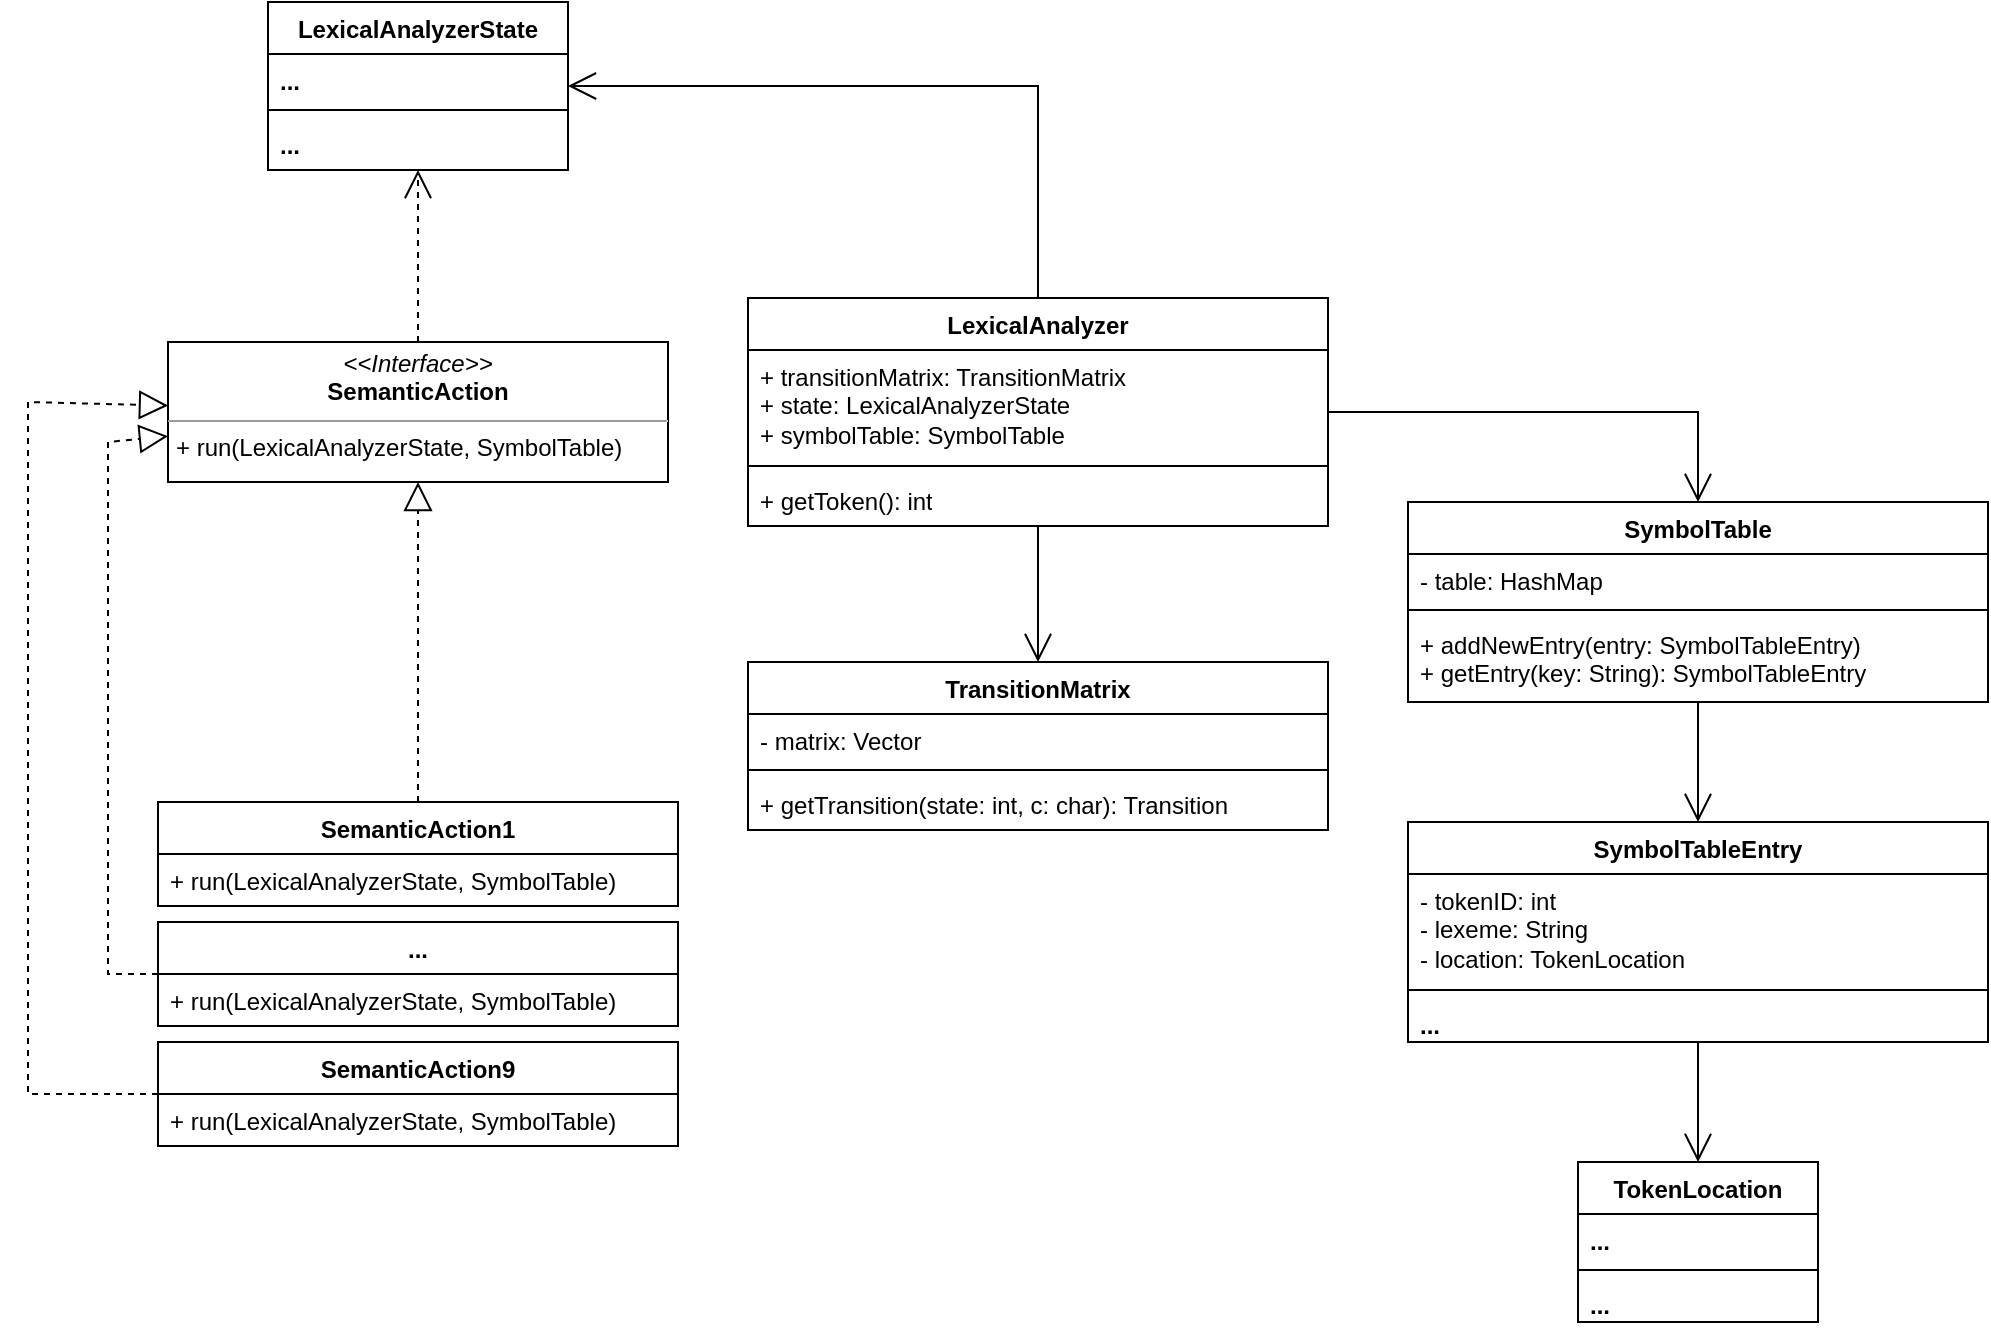<mxfile version="21.7.5" type="device">
  <diagram name="Page-1" id="ew41dSETAx2gVhHEuHSO">
    <mxGraphModel dx="1674" dy="844" grid="1" gridSize="10" guides="1" tooltips="1" connect="1" arrows="1" fold="1" page="1" pageScale="1" pageWidth="850" pageHeight="1100" math="0" shadow="0">
      <root>
        <mxCell id="0" />
        <mxCell id="1" parent="0" />
        <mxCell id="ytdvgjBJLJZFRaAoDnim-1" value="LexicalAnalyzer" style="swimlane;fontStyle=1;align=center;verticalAlign=top;childLayout=stackLayout;horizontal=1;startSize=26;horizontalStack=0;resizeParent=1;resizeParentMax=0;resizeLast=0;collapsible=1;marginBottom=0;whiteSpace=wrap;html=1;" vertex="1" parent="1">
          <mxGeometry x="400" y="308" width="290" height="114" as="geometry" />
        </mxCell>
        <mxCell id="ytdvgjBJLJZFRaAoDnim-2" value="+ transitionMatrix: TransitionMatrix&lt;br&gt;+ state:&amp;nbsp;LexicalAnalyzerState&lt;br&gt;+&amp;nbsp;symbolTable:&amp;nbsp;SymbolTable" style="text;strokeColor=none;fillColor=none;align=left;verticalAlign=top;spacingLeft=4;spacingRight=4;overflow=hidden;rotatable=0;points=[[0,0.5],[1,0.5]];portConstraint=eastwest;whiteSpace=wrap;html=1;" vertex="1" parent="ytdvgjBJLJZFRaAoDnim-1">
          <mxGeometry y="26" width="290" height="54" as="geometry" />
        </mxCell>
        <mxCell id="ytdvgjBJLJZFRaAoDnim-3" value="" style="line;strokeWidth=1;fillColor=none;align=left;verticalAlign=middle;spacingTop=-1;spacingLeft=3;spacingRight=3;rotatable=0;labelPosition=right;points=[];portConstraint=eastwest;strokeColor=inherit;" vertex="1" parent="ytdvgjBJLJZFRaAoDnim-1">
          <mxGeometry y="80" width="290" height="8" as="geometry" />
        </mxCell>
        <mxCell id="ytdvgjBJLJZFRaAoDnim-4" value="+ getToken(): int" style="text;strokeColor=none;fillColor=none;align=left;verticalAlign=top;spacingLeft=4;spacingRight=4;overflow=hidden;rotatable=0;points=[[0,0.5],[1,0.5]];portConstraint=eastwest;whiteSpace=wrap;html=1;" vertex="1" parent="ytdvgjBJLJZFRaAoDnim-1">
          <mxGeometry y="88" width="290" height="26" as="geometry" />
        </mxCell>
        <mxCell id="ytdvgjBJLJZFRaAoDnim-5" value="&lt;p style=&quot;margin:0px;margin-top:4px;text-align:center;&quot;&gt;&lt;i&gt;&amp;lt;&amp;lt;Interface&amp;gt;&amp;gt;&lt;/i&gt;&lt;br&gt;&lt;b&gt;SemanticAction&lt;/b&gt;&lt;/p&gt;&lt;hr size=&quot;1&quot;&gt;&lt;p style=&quot;margin:0px;margin-left:4px;&quot;&gt;+ run(LexicalAnalyzerState, SymbolTable)&lt;/p&gt;" style="verticalAlign=top;align=left;overflow=fill;fontSize=12;fontFamily=Helvetica;html=1;whiteSpace=wrap;" vertex="1" parent="1">
          <mxGeometry x="110" y="330" width="250" height="70" as="geometry" />
        </mxCell>
        <mxCell id="ytdvgjBJLJZFRaAoDnim-6" value="SemanticAction1" style="swimlane;fontStyle=1;align=center;verticalAlign=top;childLayout=stackLayout;horizontal=1;startSize=26;horizontalStack=0;resizeParent=1;resizeParentMax=0;resizeLast=0;collapsible=1;marginBottom=0;whiteSpace=wrap;html=1;" vertex="1" parent="1">
          <mxGeometry x="105" y="560" width="260" height="52" as="geometry" />
        </mxCell>
        <mxCell id="ytdvgjBJLJZFRaAoDnim-9" value="+ run(LexicalAnalyzerState, SymbolTable)" style="text;strokeColor=none;fillColor=none;align=left;verticalAlign=top;spacingLeft=4;spacingRight=4;overflow=hidden;rotatable=0;points=[[0,0.5],[1,0.5]];portConstraint=eastwest;whiteSpace=wrap;html=1;" vertex="1" parent="ytdvgjBJLJZFRaAoDnim-6">
          <mxGeometry y="26" width="260" height="26" as="geometry" />
        </mxCell>
        <mxCell id="ytdvgjBJLJZFRaAoDnim-10" value="SemanticAction9" style="swimlane;fontStyle=1;align=center;verticalAlign=top;childLayout=stackLayout;horizontal=1;startSize=26;horizontalStack=0;resizeParent=1;resizeParentMax=0;resizeLast=0;collapsible=1;marginBottom=0;whiteSpace=wrap;html=1;" vertex="1" parent="1">
          <mxGeometry x="105" y="680" width="260" height="52" as="geometry" />
        </mxCell>
        <mxCell id="ytdvgjBJLJZFRaAoDnim-11" value="+ run(LexicalAnalyzerState, SymbolTable)" style="text;strokeColor=none;fillColor=none;align=left;verticalAlign=top;spacingLeft=4;spacingRight=4;overflow=hidden;rotatable=0;points=[[0,0.5],[1,0.5]];portConstraint=eastwest;whiteSpace=wrap;html=1;" vertex="1" parent="ytdvgjBJLJZFRaAoDnim-10">
          <mxGeometry y="26" width="260" height="26" as="geometry" />
        </mxCell>
        <mxCell id="ytdvgjBJLJZFRaAoDnim-12" value="..." style="swimlane;fontStyle=1;align=center;verticalAlign=top;childLayout=stackLayout;horizontal=1;startSize=26;horizontalStack=0;resizeParent=1;resizeParentMax=0;resizeLast=0;collapsible=1;marginBottom=0;whiteSpace=wrap;html=1;" vertex="1" parent="1">
          <mxGeometry x="105" y="620" width="260" height="52" as="geometry" />
        </mxCell>
        <mxCell id="ytdvgjBJLJZFRaAoDnim-13" value="+ run(LexicalAnalyzerState, SymbolTable)" style="text;strokeColor=none;fillColor=none;align=left;verticalAlign=top;spacingLeft=4;spacingRight=4;overflow=hidden;rotatable=0;points=[[0,0.5],[1,0.5]];portConstraint=eastwest;whiteSpace=wrap;html=1;" vertex="1" parent="ytdvgjBJLJZFRaAoDnim-12">
          <mxGeometry y="26" width="260" height="26" as="geometry" />
        </mxCell>
        <mxCell id="ytdvgjBJLJZFRaAoDnim-14" value="" style="endArrow=block;dashed=1;endFill=0;endSize=12;html=1;rounded=0;" edge="1" parent="1" source="ytdvgjBJLJZFRaAoDnim-6" target="ytdvgjBJLJZFRaAoDnim-5">
          <mxGeometry width="160" relative="1" as="geometry">
            <mxPoint x="310" y="490" as="sourcePoint" />
            <mxPoint x="470" y="490" as="targetPoint" />
          </mxGeometry>
        </mxCell>
        <mxCell id="ytdvgjBJLJZFRaAoDnim-15" value="" style="endArrow=block;dashed=1;endFill=0;endSize=12;html=1;rounded=0;" edge="1" parent="1" source="ytdvgjBJLJZFRaAoDnim-12" target="ytdvgjBJLJZFRaAoDnim-5">
          <mxGeometry width="160" relative="1" as="geometry">
            <mxPoint x="245" y="570" as="sourcePoint" />
            <mxPoint x="245" y="430" as="targetPoint" />
            <Array as="points">
              <mxPoint x="80" y="646" />
              <mxPoint x="80" y="380" />
            </Array>
          </mxGeometry>
        </mxCell>
        <mxCell id="ytdvgjBJLJZFRaAoDnim-16" value="" style="endArrow=block;dashed=1;endFill=0;endSize=12;html=1;rounded=0;" edge="1" parent="1" source="ytdvgjBJLJZFRaAoDnim-10" target="ytdvgjBJLJZFRaAoDnim-5">
          <mxGeometry width="160" relative="1" as="geometry">
            <mxPoint x="245" y="570" as="sourcePoint" />
            <mxPoint x="245" y="430" as="targetPoint" />
            <Array as="points">
              <mxPoint x="40" y="706" />
              <mxPoint x="40" y="360" />
            </Array>
          </mxGeometry>
        </mxCell>
        <mxCell id="ytdvgjBJLJZFRaAoDnim-17" value="TransitionMatrix" style="swimlane;fontStyle=1;align=center;verticalAlign=top;childLayout=stackLayout;horizontal=1;startSize=26;horizontalStack=0;resizeParent=1;resizeParentMax=0;resizeLast=0;collapsible=1;marginBottom=0;whiteSpace=wrap;html=1;" vertex="1" parent="1">
          <mxGeometry x="400" y="490" width="290" height="84" as="geometry" />
        </mxCell>
        <mxCell id="ytdvgjBJLJZFRaAoDnim-18" value="- matrix: Vector" style="text;strokeColor=none;fillColor=none;align=left;verticalAlign=top;spacingLeft=4;spacingRight=4;overflow=hidden;rotatable=0;points=[[0,0.5],[1,0.5]];portConstraint=eastwest;whiteSpace=wrap;html=1;" vertex="1" parent="ytdvgjBJLJZFRaAoDnim-17">
          <mxGeometry y="26" width="290" height="24" as="geometry" />
        </mxCell>
        <mxCell id="ytdvgjBJLJZFRaAoDnim-19" value="" style="line;strokeWidth=1;fillColor=none;align=left;verticalAlign=middle;spacingTop=-1;spacingLeft=3;spacingRight=3;rotatable=0;labelPosition=right;points=[];portConstraint=eastwest;strokeColor=inherit;" vertex="1" parent="ytdvgjBJLJZFRaAoDnim-17">
          <mxGeometry y="50" width="290" height="8" as="geometry" />
        </mxCell>
        <mxCell id="ytdvgjBJLJZFRaAoDnim-20" value="+ getTransition(state: int, c: char): Transition" style="text;strokeColor=none;fillColor=none;align=left;verticalAlign=top;spacingLeft=4;spacingRight=4;overflow=hidden;rotatable=0;points=[[0,0.5],[1,0.5]];portConstraint=eastwest;whiteSpace=wrap;html=1;" vertex="1" parent="ytdvgjBJLJZFRaAoDnim-17">
          <mxGeometry y="58" width="290" height="26" as="geometry" />
        </mxCell>
        <mxCell id="ytdvgjBJLJZFRaAoDnim-21" value="LexicalAnalyzerState" style="swimlane;fontStyle=1;align=center;verticalAlign=top;childLayout=stackLayout;horizontal=1;startSize=26;horizontalStack=0;resizeParent=1;resizeParentMax=0;resizeLast=0;collapsible=1;marginBottom=0;whiteSpace=wrap;html=1;" vertex="1" parent="1">
          <mxGeometry x="160" y="160" width="150" height="84" as="geometry" />
        </mxCell>
        <mxCell id="ytdvgjBJLJZFRaAoDnim-22" value="&lt;b&gt;...&lt;/b&gt;" style="text;strokeColor=none;fillColor=none;align=left;verticalAlign=top;spacingLeft=4;spacingRight=4;overflow=hidden;rotatable=0;points=[[0,0.5],[1,0.5]];portConstraint=eastwest;whiteSpace=wrap;html=1;" vertex="1" parent="ytdvgjBJLJZFRaAoDnim-21">
          <mxGeometry y="26" width="150" height="24" as="geometry" />
        </mxCell>
        <mxCell id="ytdvgjBJLJZFRaAoDnim-23" value="" style="line;strokeWidth=1;fillColor=none;align=left;verticalAlign=middle;spacingTop=-1;spacingLeft=3;spacingRight=3;rotatable=0;labelPosition=right;points=[];portConstraint=eastwest;strokeColor=inherit;" vertex="1" parent="ytdvgjBJLJZFRaAoDnim-21">
          <mxGeometry y="50" width="150" height="8" as="geometry" />
        </mxCell>
        <mxCell id="ytdvgjBJLJZFRaAoDnim-24" value="&lt;b&gt;...&lt;/b&gt;" style="text;strokeColor=none;fillColor=none;align=left;verticalAlign=top;spacingLeft=4;spacingRight=4;overflow=hidden;rotatable=0;points=[[0,0.5],[1,0.5]];portConstraint=eastwest;whiteSpace=wrap;html=1;" vertex="1" parent="ytdvgjBJLJZFRaAoDnim-21">
          <mxGeometry y="58" width="150" height="26" as="geometry" />
        </mxCell>
        <mxCell id="ytdvgjBJLJZFRaAoDnim-25" value="" style="endArrow=open;endSize=12;dashed=1;html=1;rounded=0;" edge="1" parent="1" source="ytdvgjBJLJZFRaAoDnim-5" target="ytdvgjBJLJZFRaAoDnim-21">
          <mxGeometry width="160" relative="1" as="geometry">
            <mxPoint x="350" y="380" as="sourcePoint" />
            <mxPoint x="510" y="380" as="targetPoint" />
          </mxGeometry>
        </mxCell>
        <mxCell id="ytdvgjBJLJZFRaAoDnim-26" value="" style="endArrow=open;endFill=1;endSize=12;html=1;rounded=0;" edge="1" parent="1" source="ytdvgjBJLJZFRaAoDnim-1" target="ytdvgjBJLJZFRaAoDnim-21">
          <mxGeometry width="160" relative="1" as="geometry">
            <mxPoint x="350" y="470" as="sourcePoint" />
            <mxPoint x="510" y="470" as="targetPoint" />
            <Array as="points">
              <mxPoint x="545" y="202" />
            </Array>
          </mxGeometry>
        </mxCell>
        <mxCell id="ytdvgjBJLJZFRaAoDnim-27" value="SymbolTable" style="swimlane;fontStyle=1;align=center;verticalAlign=top;childLayout=stackLayout;horizontal=1;startSize=26;horizontalStack=0;resizeParent=1;resizeParentMax=0;resizeLast=0;collapsible=1;marginBottom=0;whiteSpace=wrap;html=1;" vertex="1" parent="1">
          <mxGeometry x="730" y="410" width="290" height="100" as="geometry" />
        </mxCell>
        <mxCell id="ytdvgjBJLJZFRaAoDnim-28" value="- table: HashMap" style="text;strokeColor=none;fillColor=none;align=left;verticalAlign=top;spacingLeft=4;spacingRight=4;overflow=hidden;rotatable=0;points=[[0,0.5],[1,0.5]];portConstraint=eastwest;whiteSpace=wrap;html=1;" vertex="1" parent="ytdvgjBJLJZFRaAoDnim-27">
          <mxGeometry y="26" width="290" height="24" as="geometry" />
        </mxCell>
        <mxCell id="ytdvgjBJLJZFRaAoDnim-29" value="" style="line;strokeWidth=1;fillColor=none;align=left;verticalAlign=middle;spacingTop=-1;spacingLeft=3;spacingRight=3;rotatable=0;labelPosition=right;points=[];portConstraint=eastwest;strokeColor=inherit;" vertex="1" parent="ytdvgjBJLJZFRaAoDnim-27">
          <mxGeometry y="50" width="290" height="8" as="geometry" />
        </mxCell>
        <mxCell id="ytdvgjBJLJZFRaAoDnim-30" value="+ addNewEntry(entry:&amp;nbsp;SymbolTableEntry)&lt;br&gt;+ getEntry(key: String): SymbolTableEntry&lt;br&gt;&lt;div style=&quot;background-color:#2f2f2f;padding:0px 0px 0px 2px;&quot;&gt;&lt;div style=&quot;color: rgb(170, 170, 170); font-family: Consolas; font-size: 16pt;&quot;&gt;&lt;p style=&quot;background-color:#373737;margin:0;&quot;&gt;&lt;span style=&quot;color:#f9faf4;&quot;&gt;&lt;/span&gt;&lt;/p&gt;&lt;/div&gt;&lt;/div&gt;" style="text;strokeColor=none;fillColor=none;align=left;verticalAlign=top;spacingLeft=4;spacingRight=4;overflow=hidden;rotatable=0;points=[[0,0.5],[1,0.5]];portConstraint=eastwest;whiteSpace=wrap;html=1;" vertex="1" parent="ytdvgjBJLJZFRaAoDnim-27">
          <mxGeometry y="58" width="290" height="42" as="geometry" />
        </mxCell>
        <mxCell id="ytdvgjBJLJZFRaAoDnim-31" value="" style="endArrow=open;endFill=1;endSize=12;html=1;rounded=0;" edge="1" parent="1" source="ytdvgjBJLJZFRaAoDnim-1" target="ytdvgjBJLJZFRaAoDnim-27">
          <mxGeometry width="160" relative="1" as="geometry">
            <mxPoint x="554" y="318" as="sourcePoint" />
            <mxPoint x="390" y="222" as="targetPoint" />
            <Array as="points">
              <mxPoint x="875" y="365" />
            </Array>
          </mxGeometry>
        </mxCell>
        <mxCell id="ytdvgjBJLJZFRaAoDnim-32" value="" style="endArrow=open;endFill=1;endSize=12;html=1;rounded=0;" edge="1" parent="1" source="ytdvgjBJLJZFRaAoDnim-1" target="ytdvgjBJLJZFRaAoDnim-17">
          <mxGeometry width="160" relative="1" as="geometry">
            <mxPoint x="700" y="355" as="sourcePoint" />
            <mxPoint x="856" y="420" as="targetPoint" />
            <Array as="points" />
          </mxGeometry>
        </mxCell>
        <mxCell id="ytdvgjBJLJZFRaAoDnim-34" value="SymbolTableEntry" style="swimlane;fontStyle=1;align=center;verticalAlign=top;childLayout=stackLayout;horizontal=1;startSize=26;horizontalStack=0;resizeParent=1;resizeParentMax=0;resizeLast=0;collapsible=1;marginBottom=0;whiteSpace=wrap;html=1;" vertex="1" parent="1">
          <mxGeometry x="730" y="570" width="290" height="110" as="geometry" />
        </mxCell>
        <mxCell id="ytdvgjBJLJZFRaAoDnim-35" value="- tokenID: int&lt;br&gt;- lexeme: String&lt;br&gt;- location: TokenLocation" style="text;strokeColor=none;fillColor=none;align=left;verticalAlign=top;spacingLeft=4;spacingRight=4;overflow=hidden;rotatable=0;points=[[0,0.5],[1,0.5]];portConstraint=eastwest;whiteSpace=wrap;html=1;" vertex="1" parent="ytdvgjBJLJZFRaAoDnim-34">
          <mxGeometry y="26" width="290" height="54" as="geometry" />
        </mxCell>
        <mxCell id="ytdvgjBJLJZFRaAoDnim-36" value="" style="line;strokeWidth=1;fillColor=none;align=left;verticalAlign=middle;spacingTop=-1;spacingLeft=3;spacingRight=3;rotatable=0;labelPosition=right;points=[];portConstraint=eastwest;strokeColor=inherit;" vertex="1" parent="ytdvgjBJLJZFRaAoDnim-34">
          <mxGeometry y="80" width="290" height="8" as="geometry" />
        </mxCell>
        <mxCell id="ytdvgjBJLJZFRaAoDnim-37" value="&lt;b&gt;...&lt;/b&gt;&lt;br&gt;&lt;div style=&quot;background-color:#2f2f2f;padding:0px 0px 0px 2px;&quot;&gt;&lt;div style=&quot;color: rgb(170, 170, 170); font-family: Consolas; font-size: 16pt;&quot;&gt;&lt;p style=&quot;background-color:#373737;margin:0;&quot;&gt;&lt;span style=&quot;color:#f9faf4;&quot;&gt;&lt;/span&gt;&lt;/p&gt;&lt;/div&gt;&lt;/div&gt;" style="text;strokeColor=none;fillColor=none;align=left;verticalAlign=top;spacingLeft=4;spacingRight=4;overflow=hidden;rotatable=0;points=[[0,0.5],[1,0.5]];portConstraint=eastwest;whiteSpace=wrap;html=1;" vertex="1" parent="ytdvgjBJLJZFRaAoDnim-34">
          <mxGeometry y="88" width="290" height="22" as="geometry" />
        </mxCell>
        <mxCell id="ytdvgjBJLJZFRaAoDnim-38" value="" style="endArrow=open;endFill=1;endSize=12;html=1;rounded=0;" edge="1" parent="1" source="ytdvgjBJLJZFRaAoDnim-27" target="ytdvgjBJLJZFRaAoDnim-34">
          <mxGeometry width="160" relative="1" as="geometry">
            <mxPoint x="700" y="355" as="sourcePoint" />
            <mxPoint x="856" y="420" as="targetPoint" />
            <Array as="points" />
          </mxGeometry>
        </mxCell>
        <mxCell id="ytdvgjBJLJZFRaAoDnim-39" value="TokenLocation" style="swimlane;fontStyle=1;align=center;verticalAlign=top;childLayout=stackLayout;horizontal=1;startSize=26;horizontalStack=0;resizeParent=1;resizeParentMax=0;resizeLast=0;collapsible=1;marginBottom=0;whiteSpace=wrap;html=1;" vertex="1" parent="1">
          <mxGeometry x="815" y="740" width="120" height="80" as="geometry" />
        </mxCell>
        <mxCell id="ytdvgjBJLJZFRaAoDnim-40" value="&lt;b&gt;...&lt;/b&gt;" style="text;strokeColor=none;fillColor=none;align=left;verticalAlign=top;spacingLeft=4;spacingRight=4;overflow=hidden;rotatable=0;points=[[0,0.5],[1,0.5]];portConstraint=eastwest;whiteSpace=wrap;html=1;" vertex="1" parent="ytdvgjBJLJZFRaAoDnim-39">
          <mxGeometry y="26" width="120" height="24" as="geometry" />
        </mxCell>
        <mxCell id="ytdvgjBJLJZFRaAoDnim-41" value="" style="line;strokeWidth=1;fillColor=none;align=left;verticalAlign=middle;spacingTop=-1;spacingLeft=3;spacingRight=3;rotatable=0;labelPosition=right;points=[];portConstraint=eastwest;strokeColor=inherit;" vertex="1" parent="ytdvgjBJLJZFRaAoDnim-39">
          <mxGeometry y="50" width="120" height="8" as="geometry" />
        </mxCell>
        <mxCell id="ytdvgjBJLJZFRaAoDnim-42" value="&lt;div style=&quot;text-align: center;&quot;&gt;&lt;b style=&quot;background-color: initial; border-color: var(--border-color);&quot;&gt;...&lt;/b&gt;&lt;/div&gt;&lt;div style=&quot;background-color:#2f2f2f;padding:0px 0px 0px 2px;&quot;&gt;&lt;div style=&quot;color: rgb(170, 170, 170); font-family: Consolas; font-size: 16pt;&quot;&gt;&lt;p style=&quot;background-color:#373737;margin:0;&quot;&gt;&lt;span style=&quot;color:#f9faf4;&quot;&gt;&lt;/span&gt;&lt;/p&gt;&lt;/div&gt;&lt;/div&gt;" style="text;strokeColor=none;fillColor=none;align=left;verticalAlign=top;spacingLeft=4;spacingRight=4;overflow=hidden;rotatable=0;points=[[0,0.5],[1,0.5]];portConstraint=eastwest;whiteSpace=wrap;html=1;" vertex="1" parent="ytdvgjBJLJZFRaAoDnim-39">
          <mxGeometry y="58" width="120" height="22" as="geometry" />
        </mxCell>
        <mxCell id="ytdvgjBJLJZFRaAoDnim-43" value="" style="endArrow=open;endFill=1;endSize=12;html=1;rounded=0;" edge="1" parent="1" source="ytdvgjBJLJZFRaAoDnim-34" target="ytdvgjBJLJZFRaAoDnim-39">
          <mxGeometry width="160" relative="1" as="geometry">
            <mxPoint x="885" y="520" as="sourcePoint" />
            <mxPoint x="885" y="580" as="targetPoint" />
            <Array as="points" />
          </mxGeometry>
        </mxCell>
      </root>
    </mxGraphModel>
  </diagram>
</mxfile>
